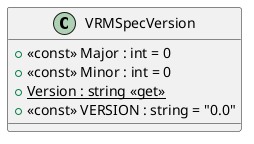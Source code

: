 @startuml
class VRMSpecVersion {
    + <<const>> Major : int = 0
    + <<const>> Minor : int = 0
    + {static} Version : string <<get>>
    + <<const>> VERSION : string = "0.0"
}
@enduml
